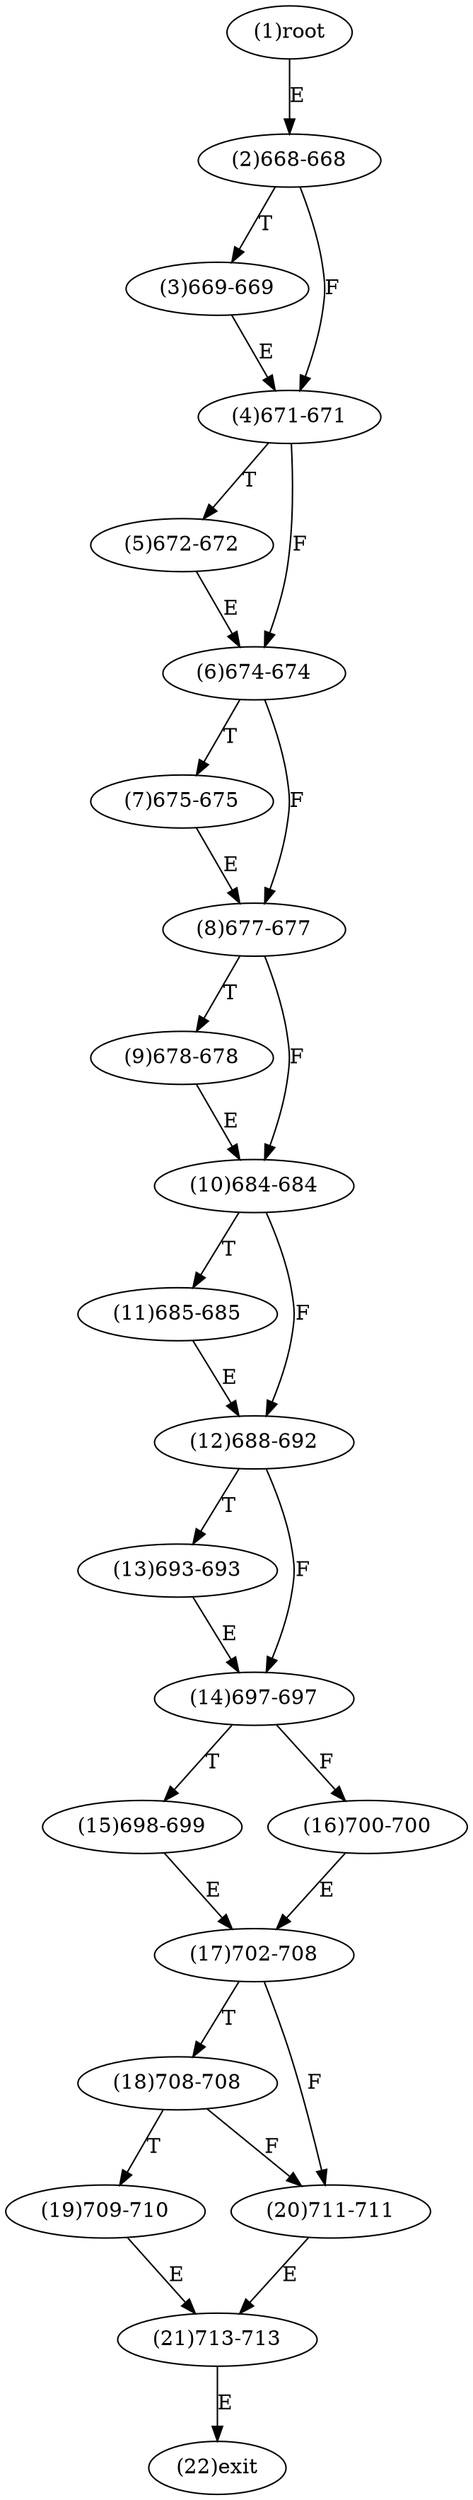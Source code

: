 digraph "" { 
1[ label="(1)root"];
2[ label="(2)668-668"];
3[ label="(3)669-669"];
4[ label="(4)671-671"];
5[ label="(5)672-672"];
6[ label="(6)674-674"];
7[ label="(7)675-675"];
8[ label="(8)677-677"];
9[ label="(9)678-678"];
10[ label="(10)684-684"];
11[ label="(11)685-685"];
12[ label="(12)688-692"];
13[ label="(13)693-693"];
14[ label="(14)697-697"];
15[ label="(15)698-699"];
17[ label="(17)702-708"];
16[ label="(16)700-700"];
19[ label="(19)709-710"];
18[ label="(18)708-708"];
21[ label="(21)713-713"];
20[ label="(20)711-711"];
22[ label="(22)exit"];
1->2[ label="E"];
2->4[ label="F"];
2->3[ label="T"];
3->4[ label="E"];
4->6[ label="F"];
4->5[ label="T"];
5->6[ label="E"];
6->8[ label="F"];
6->7[ label="T"];
7->8[ label="E"];
8->10[ label="F"];
8->9[ label="T"];
9->10[ label="E"];
10->12[ label="F"];
10->11[ label="T"];
11->12[ label="E"];
12->14[ label="F"];
12->13[ label="T"];
13->14[ label="E"];
14->16[ label="F"];
14->15[ label="T"];
15->17[ label="E"];
16->17[ label="E"];
17->20[ label="F"];
17->18[ label="T"];
18->20[ label="F"];
18->19[ label="T"];
19->21[ label="E"];
20->21[ label="E"];
21->22[ label="E"];
}